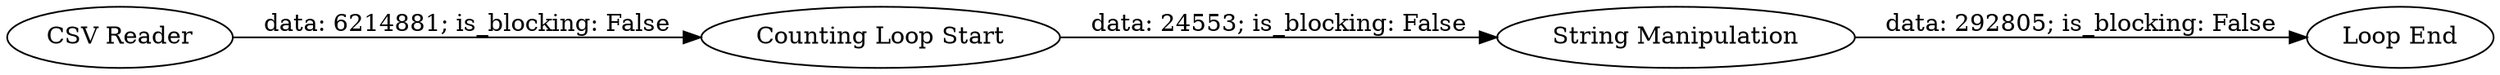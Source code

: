 digraph {
	"-6458148042770536305_36" [label="String Manipulation"]
	"-6458148042770536305_37" [label="CSV Reader"]
	"-6458148042770536305_35" [label="Loop End"]
	"-6458148042770536305_34" [label="Counting Loop Start"]
	"-6458148042770536305_37" -> "-6458148042770536305_34" [label="data: 6214881; is_blocking: False"]
	"-6458148042770536305_36" -> "-6458148042770536305_35" [label="data: 292805; is_blocking: False"]
	"-6458148042770536305_34" -> "-6458148042770536305_36" [label="data: 24553; is_blocking: False"]
	rankdir=LR
}
